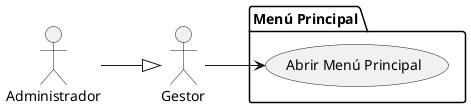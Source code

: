 @startuml abrirMenuPrincipal
left to right direction
actor "Administrador" as Administrador
actor "Gestor" as Usuario

package "Menú Principal" {
    usecase "Abrir Menú Principal" as MS1
}

Administrador --|> Usuario
Usuario --> MS1
@enduml